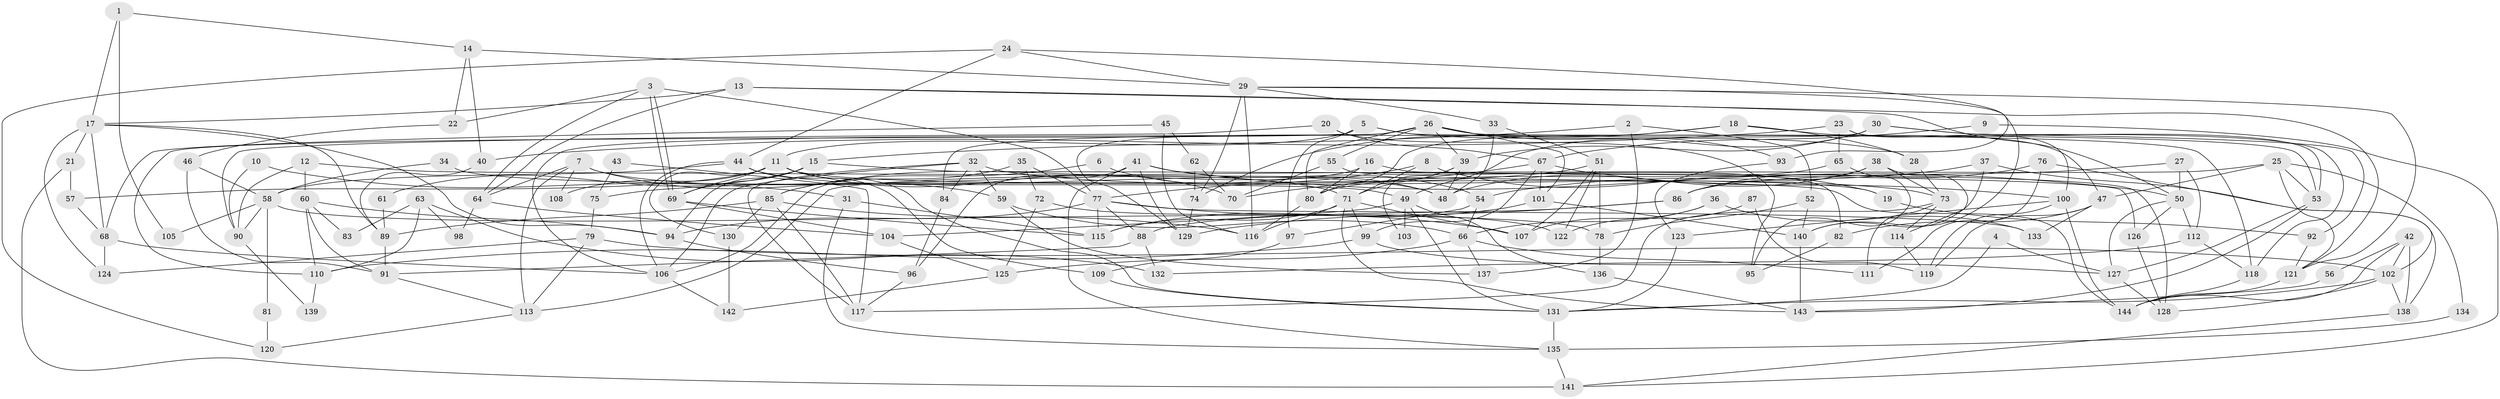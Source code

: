 // Generated by graph-tools (version 1.1) at 2025/02/03/09/25 03:02:12]
// undirected, 144 vertices, 288 edges
graph export_dot {
graph [start="1"]
  node [color=gray90,style=filled];
  1;
  2;
  3;
  4;
  5;
  6;
  7;
  8;
  9;
  10;
  11;
  12;
  13;
  14;
  15;
  16;
  17;
  18;
  19;
  20;
  21;
  22;
  23;
  24;
  25;
  26;
  27;
  28;
  29;
  30;
  31;
  32;
  33;
  34;
  35;
  36;
  37;
  38;
  39;
  40;
  41;
  42;
  43;
  44;
  45;
  46;
  47;
  48;
  49;
  50;
  51;
  52;
  53;
  54;
  55;
  56;
  57;
  58;
  59;
  60;
  61;
  62;
  63;
  64;
  65;
  66;
  67;
  68;
  69;
  70;
  71;
  72;
  73;
  74;
  75;
  76;
  77;
  78;
  79;
  80;
  81;
  82;
  83;
  84;
  85;
  86;
  87;
  88;
  89;
  90;
  91;
  92;
  93;
  94;
  95;
  96;
  97;
  98;
  99;
  100;
  101;
  102;
  103;
  104;
  105;
  106;
  107;
  108;
  109;
  110;
  111;
  112;
  113;
  114;
  115;
  116;
  117;
  118;
  119;
  120;
  121;
  122;
  123;
  124;
  125;
  126;
  127;
  128;
  129;
  130;
  131;
  132;
  133;
  134;
  135;
  136;
  137;
  138;
  139;
  140;
  141;
  142;
  143;
  144;
  1 -- 14;
  1 -- 17;
  1 -- 105;
  2 -- 137;
  2 -- 52;
  2 -- 15;
  3 -- 69;
  3 -- 69;
  3 -- 77;
  3 -- 22;
  3 -- 64;
  4 -- 131;
  4 -- 127;
  5 -- 118;
  5 -- 11;
  5 -- 28;
  5 -- 97;
  5 -- 110;
  6 -- 85;
  6 -- 48;
  7 -- 71;
  7 -- 113;
  7 -- 59;
  7 -- 64;
  7 -- 108;
  8 -- 71;
  8 -- 19;
  8 -- 77;
  9 -- 67;
  9 -- 141;
  10 -- 31;
  10 -- 90;
  11 -- 69;
  11 -- 131;
  11 -- 19;
  11 -- 57;
  11 -- 70;
  11 -- 108;
  11 -- 130;
  12 -- 60;
  12 -- 144;
  12 -- 90;
  13 -- 64;
  13 -- 17;
  13 -- 50;
  13 -- 121;
  14 -- 40;
  14 -- 29;
  14 -- 22;
  15 -- 69;
  15 -- 61;
  15 -- 94;
  15 -- 126;
  16 -- 106;
  16 -- 128;
  16 -- 80;
  17 -- 89;
  17 -- 94;
  17 -- 21;
  17 -- 68;
  17 -- 124;
  18 -- 74;
  18 -- 80;
  18 -- 28;
  18 -- 47;
  19 -- 92;
  20 -- 67;
  20 -- 95;
  20 -- 90;
  21 -- 57;
  21 -- 141;
  22 -- 46;
  23 -- 100;
  23 -- 53;
  23 -- 40;
  23 -- 65;
  24 -- 44;
  24 -- 29;
  24 -- 93;
  24 -- 120;
  25 -- 53;
  25 -- 121;
  25 -- 47;
  25 -- 113;
  25 -- 134;
  26 -- 93;
  26 -- 106;
  26 -- 39;
  26 -- 53;
  26 -- 55;
  26 -- 80;
  26 -- 101;
  26 -- 129;
  27 -- 50;
  27 -- 86;
  27 -- 112;
  28 -- 73;
  29 -- 116;
  29 -- 140;
  29 -- 33;
  29 -- 74;
  29 -- 121;
  30 -- 39;
  30 -- 84;
  30 -- 49;
  30 -- 92;
  30 -- 118;
  31 -- 115;
  31 -- 135;
  32 -- 106;
  32 -- 73;
  32 -- 59;
  32 -- 84;
  32 -- 117;
  33 -- 48;
  33 -- 51;
  34 -- 49;
  34 -- 58;
  35 -- 85;
  35 -- 77;
  35 -- 72;
  36 -- 107;
  36 -- 133;
  36 -- 66;
  37 -- 138;
  37 -- 54;
  37 -- 140;
  38 -- 73;
  38 -- 86;
  38 -- 48;
  38 -- 114;
  39 -- 71;
  39 -- 48;
  39 -- 103;
  40 -- 89;
  41 -- 135;
  41 -- 129;
  41 -- 50;
  41 -- 54;
  41 -- 96;
  42 -- 144;
  42 -- 102;
  42 -- 56;
  42 -- 138;
  43 -- 117;
  43 -- 75;
  44 -- 48;
  44 -- 106;
  44 -- 58;
  44 -- 109;
  45 -- 62;
  45 -- 116;
  45 -- 68;
  46 -- 58;
  46 -- 91;
  47 -- 82;
  47 -- 119;
  47 -- 133;
  49 -- 104;
  49 -- 103;
  49 -- 131;
  49 -- 136;
  50 -- 112;
  50 -- 126;
  50 -- 127;
  51 -- 78;
  51 -- 75;
  51 -- 107;
  51 -- 122;
  52 -- 78;
  52 -- 140;
  53 -- 143;
  53 -- 127;
  54 -- 66;
  54 -- 97;
  55 -- 70;
  55 -- 82;
  56 -- 143;
  57 -- 68;
  58 -- 90;
  58 -- 78;
  58 -- 81;
  58 -- 105;
  59 -- 66;
  59 -- 137;
  60 -- 91;
  60 -- 94;
  60 -- 83;
  60 -- 110;
  61 -- 89;
  62 -- 74;
  62 -- 70;
  63 -- 132;
  63 -- 110;
  63 -- 83;
  63 -- 98;
  64 -- 98;
  64 -- 104;
  65 -- 80;
  65 -- 95;
  66 -- 111;
  66 -- 125;
  66 -- 137;
  67 -- 100;
  67 -- 99;
  67 -- 70;
  67 -- 101;
  68 -- 106;
  68 -- 124;
  69 -- 115;
  69 -- 104;
  71 -- 107;
  71 -- 99;
  71 -- 115;
  71 -- 116;
  71 -- 143;
  72 -- 125;
  72 -- 122;
  73 -- 117;
  73 -- 111;
  73 -- 114;
  74 -- 129;
  75 -- 79;
  76 -- 111;
  76 -- 102;
  76 -- 86;
  77 -- 115;
  77 -- 88;
  77 -- 94;
  77 -- 107;
  77 -- 133;
  78 -- 136;
  79 -- 124;
  79 -- 102;
  79 -- 113;
  80 -- 116;
  81 -- 120;
  82 -- 95;
  84 -- 96;
  85 -- 116;
  85 -- 117;
  85 -- 89;
  85 -- 130;
  86 -- 88;
  86 -- 129;
  87 -- 119;
  87 -- 122;
  88 -- 91;
  88 -- 132;
  89 -- 91;
  90 -- 139;
  91 -- 113;
  92 -- 121;
  93 -- 123;
  94 -- 96;
  96 -- 117;
  97 -- 109;
  99 -- 110;
  99 -- 127;
  100 -- 144;
  100 -- 119;
  100 -- 123;
  101 -- 115;
  101 -- 140;
  102 -- 131;
  102 -- 128;
  102 -- 138;
  104 -- 125;
  106 -- 142;
  109 -- 131;
  110 -- 139;
  112 -- 118;
  112 -- 132;
  113 -- 120;
  114 -- 119;
  118 -- 144;
  121 -- 144;
  123 -- 131;
  125 -- 142;
  126 -- 128;
  127 -- 128;
  130 -- 142;
  131 -- 135;
  134 -- 135;
  135 -- 141;
  136 -- 143;
  138 -- 141;
  140 -- 143;
}
